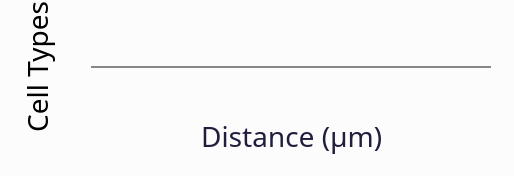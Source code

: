 {
  "$schema": "https://vega.github.io/schema/vega-lite/v5.json",
  "spacing": -2,
  "background": "#fcfcfc",
  "config": {
    "font": "Metropolis",
    "padding": {
      "top": 0,
      "right": 12,
      "bottom": 12,
      "left": 12
    },
    "view": {
      "stroke": "transparent"
    },
    "axis": {
      "labelFontSize": 12,
      "titleFontSize": 14,
      "titleFontWeight": 500,
      "labelFontWeight": 500,
      "titleLineHeight": 21,
      "labelLineHeight": 18,
      "titleColor": "#201E3D",
      "labelColor": "#4B4B5E",
      "labelAngle": -45,
      "ticks": false,
      "labelPadding": 8
    },
    "scale": { "continuousPadding": 20 }
  },
  "data": {
    "name": "data",
    "values": []
  },
  "params": [
    {
      "name": "colors",
      "value": []
    }
  ],
  "transform": [
    {
      "joinaggregate": [
        {
          "op": "count",
          "as": "Count"
        }
      ],
      "groupby": ["type"]
    }
  ],
  "facet": {
    "row": {
      "field": "type",
      "sort": {
        "field": "Count",
        "order": "descending"
      },
      "title": "Cell Types",
      "header": {
        "labelAngle": 0,
        "labelPadding": 4,
        "labelAlign": "left",
        "labelLimit": 100,
        "labelBaseline": "middle",
        "titlePadding": 8,
        "labelFontSize": 12,
        "titleFontSize": 14,
        "titleFontWeight": 500,
        "labelFontWeight": 500
      }
    }
  },
  "resolve": {
    "scale": {
      "y": "independent"
    }
  },
  "spec": {
    "height": 35,
    "width": 0,
    "layer": [
      {
        "mark": {
          "type": "area",
          "stroke": "black",
          "strokeWidth": 0.5
        },
        "transform": [
          {
            "density": "distance",
            "bandwidth": 0,
            "groupby": ["type"]
          }
        ],
        "encoding": {
          "x": {
            "field": "value",
            "type": "quantitative",
            "title": "Distance (µm)",
            "axis": {
              "minExtent": 25,
              "labelFlush": false,
              "grid": true,
              "labelAngle": 0,
              "labelOverlap": true,
              "labelSeparation": 4
            },
            "scale": {
              "domainMin": 0
            }
          },
          "y": {
            "field": "density",
            "type": "quantitative",
            "stack": "center",
            "impute": null,
            "title": null,
            "axis": {
              "labels": false,
              "grid": false
            },
            "scale": {
              "nice": false,
              "padding": 4
            }
          },
          "color": {
            "field": "type",
            "legend": null,
            "scale": {
              "range": [
                {
                  "expr": "'Replaced/repeated in javascript' && colors[0] || '#000'"
                }
              ]
            }
          },
          "tooltip": {
            "field": "type",
            "type": "nominal"
          }
        }
      },
      {
        "mark": {
          "type": "boxplot",
          "extent": "min-max",
          "size": 4
        },
        "encoding": {
          "x": {
            "field": "distance",
            "type": "quantitative",
            "title": "Distance (µm)",
            "scale": {
              "domainMin": 0
            }
          },
          "color": {
            "value": "black"
          }
        }
      }
    ]
  }
}

